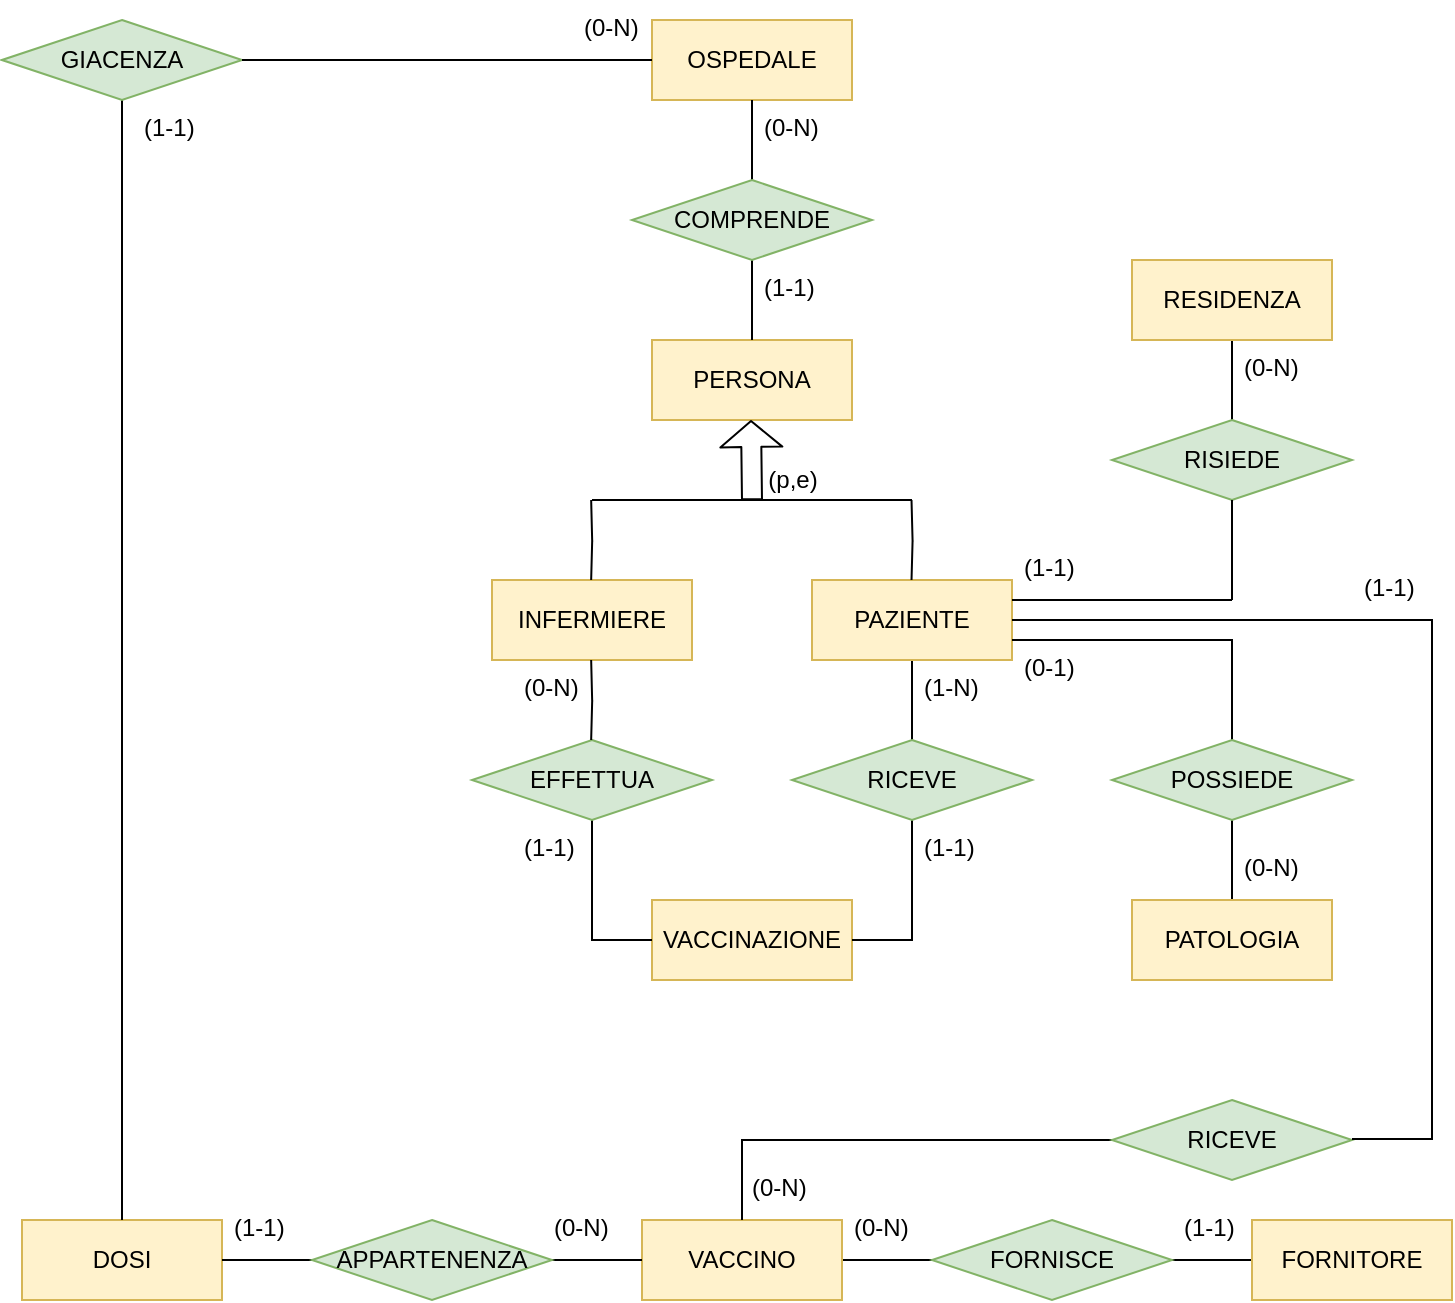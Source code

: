 <mxfile version="14.7.6" type="device"><diagram id="U0tkNivrWDy_nmq1g1j8" name="Page-1"><mxGraphModel dx="1038" dy="575" grid="1" gridSize="10" guides="1" tooltips="1" connect="1" arrows="1" fold="1" page="1" pageScale="1" pageWidth="827" pageHeight="1169" math="0" shadow="0"><root><mxCell id="0"/><mxCell id="1" parent="0"/><mxCell id="epcIARHPz9-0sS9dYTPx-20" value="PERSONA" style="whiteSpace=wrap;html=1;align=center;fillColor=#fff2cc;strokeColor=#d6b656;" parent="1" vertex="1"><mxGeometry x="350" y="190" width="100" height="40" as="geometry"/></mxCell><mxCell id="epcIARHPz9-0sS9dYTPx-21" value="&lt;font style=&quot;font-size: 12px&quot;&gt;OSPEDALE&lt;/font&gt;" style="whiteSpace=wrap;html=1;align=center;fontSize=9;fillColor=#fff2cc;strokeColor=#d6b656;" parent="1" vertex="1"><mxGeometry x="350" y="30" width="100" height="40" as="geometry"/></mxCell><mxCell id="epcIARHPz9-0sS9dYTPx-22" value="" style="shape=flexArrow;endArrow=classic;html=1;fontSize=9;endSize=4;" parent="1" edge="1"><mxGeometry width="50" height="50" relative="1" as="geometry"><mxPoint x="400" y="270" as="sourcePoint"/><mxPoint x="399.5" y="230" as="targetPoint"/></mxGeometry></mxCell><mxCell id="epcIARHPz9-0sS9dYTPx-23" value="" style="endArrow=none;html=1;fontSize=9;endSize=4;" parent="1" edge="1"><mxGeometry width="50" height="50" relative="1" as="geometry"><mxPoint x="320" y="270" as="sourcePoint"/><mxPoint x="480" y="270" as="targetPoint"/></mxGeometry></mxCell><mxCell id="epcIARHPz9-0sS9dYTPx-24" value="(p,e)" style="text;html=1;align=center;verticalAlign=middle;resizable=0;points=[];autosize=1;strokeColor=none;fontSize=12;" parent="1" vertex="1"><mxGeometry x="400" y="250" width="40" height="20" as="geometry"/></mxCell><mxCell id="epcIARHPz9-0sS9dYTPx-25" value="INFERMIERE" style="whiteSpace=wrap;html=1;align=center;fontSize=12;fillColor=#fff2cc;strokeColor=#d6b656;" parent="1" vertex="1"><mxGeometry x="270" y="310" width="100" height="40" as="geometry"/></mxCell><mxCell id="epcIARHPz9-0sS9dYTPx-26" style="edgeStyle=orthogonalEdgeStyle;rounded=0;orthogonalLoop=1;jettySize=auto;html=1;exitX=0.5;exitY=1;exitDx=0;exitDy=0;entryX=0.5;entryY=0;entryDx=0;entryDy=0;endArrow=none;endFill=0;" parent="1" source="epcIARHPz9-0sS9dYTPx-27" target="epcIARHPz9-0sS9dYTPx-35" edge="1"><mxGeometry relative="1" as="geometry"/></mxCell><mxCell id="epcIARHPz9-0sS9dYTPx-27" value="PAZIENTE" style="whiteSpace=wrap;html=1;align=center;fontSize=12;fillColor=#fff2cc;strokeColor=#d6b656;" parent="1" vertex="1"><mxGeometry x="430" y="310" width="100" height="40" as="geometry"/></mxCell><mxCell id="epcIARHPz9-0sS9dYTPx-28" style="edgeStyle=orthogonalEdgeStyle;rounded=0;orthogonalLoop=1;jettySize=auto;html=1;exitX=0.5;exitY=0;exitDx=0;exitDy=0;entryX=0.5;entryY=1;entryDx=0;entryDy=0;fontSize=9;startArrow=none;startFill=0;endArrow=none;endFill=0;endSize=4;" parent="1" source="epcIARHPz9-0sS9dYTPx-30" target="epcIARHPz9-0sS9dYTPx-21" edge="1"><mxGeometry relative="1" as="geometry"/></mxCell><mxCell id="epcIARHPz9-0sS9dYTPx-29" style="edgeStyle=orthogonalEdgeStyle;rounded=0;orthogonalLoop=1;jettySize=auto;html=1;exitX=0.5;exitY=1;exitDx=0;exitDy=0;entryX=0.5;entryY=0;entryDx=0;entryDy=0;fontSize=9;startArrow=none;startFill=0;endArrow=none;endFill=0;endSize=4;" parent="1" source="epcIARHPz9-0sS9dYTPx-30" target="epcIARHPz9-0sS9dYTPx-20" edge="1"><mxGeometry relative="1" as="geometry"/></mxCell><mxCell id="epcIARHPz9-0sS9dYTPx-30" value="&lt;span style=&quot;font-size: 12px&quot;&gt;COMPRENDE&lt;/span&gt;" style="shape=rhombus;perimeter=rhombusPerimeter;whiteSpace=wrap;html=1;align=center;fontSize=9;fillColor=#d5e8d4;strokeColor=#82b366;" parent="1" vertex="1"><mxGeometry x="340" y="110" width="120" height="40" as="geometry"/></mxCell><mxCell id="epcIARHPz9-0sS9dYTPx-31" value="VACCINAZIONE" style="whiteSpace=wrap;html=1;align=center;fillColor=#fff2cc;strokeColor=#d6b656;" parent="1" vertex="1"><mxGeometry x="350" y="470" width="100" height="40" as="geometry"/></mxCell><mxCell id="epcIARHPz9-0sS9dYTPx-32" style="edgeStyle=orthogonalEdgeStyle;rounded=0;orthogonalLoop=1;jettySize=auto;html=1;exitX=0.5;exitY=1;exitDx=0;exitDy=0;entryX=0;entryY=0.5;entryDx=0;entryDy=0;endArrow=none;endFill=0;" parent="1" source="epcIARHPz9-0sS9dYTPx-33" target="epcIARHPz9-0sS9dYTPx-31" edge="1"><mxGeometry relative="1" as="geometry"/></mxCell><mxCell id="epcIARHPz9-0sS9dYTPx-33" value="EFFETTUA" style="shape=rhombus;perimeter=rhombusPerimeter;whiteSpace=wrap;html=1;align=center;fillColor=#d5e8d4;strokeColor=#82b366;" parent="1" vertex="1"><mxGeometry x="260" y="390" width="120" height="40" as="geometry"/></mxCell><mxCell id="epcIARHPz9-0sS9dYTPx-34" style="edgeStyle=orthogonalEdgeStyle;rounded=0;orthogonalLoop=1;jettySize=auto;html=1;exitX=0.5;exitY=1;exitDx=0;exitDy=0;entryX=1;entryY=0.5;entryDx=0;entryDy=0;endArrow=none;endFill=0;" parent="1" source="epcIARHPz9-0sS9dYTPx-35" target="epcIARHPz9-0sS9dYTPx-31" edge="1"><mxGeometry relative="1" as="geometry"/></mxCell><mxCell id="epcIARHPz9-0sS9dYTPx-35" value="RICEVE" style="shape=rhombus;perimeter=rhombusPerimeter;whiteSpace=wrap;html=1;align=center;fillColor=#d5e8d4;strokeColor=#82b366;" parent="1" vertex="1"><mxGeometry x="420" y="390" width="120" height="40" as="geometry"/></mxCell><mxCell id="epcIARHPz9-0sS9dYTPx-36" style="edgeStyle=orthogonalEdgeStyle;rounded=0;orthogonalLoop=1;jettySize=auto;html=1;exitX=0.5;exitY=0;exitDx=0;exitDy=0;entryX=0.5;entryY=1;entryDx=0;entryDy=0;fontSize=9;startArrow=none;startFill=0;endArrow=none;endFill=0;endSize=4;" parent="1" edge="1"><mxGeometry relative="1" as="geometry"><mxPoint x="319.58" y="310" as="sourcePoint"/><mxPoint x="319.58" y="270" as="targetPoint"/></mxGeometry></mxCell><mxCell id="epcIARHPz9-0sS9dYTPx-37" style="edgeStyle=orthogonalEdgeStyle;rounded=0;orthogonalLoop=1;jettySize=auto;html=1;exitX=0.5;exitY=0;exitDx=0;exitDy=0;entryX=0.5;entryY=1;entryDx=0;entryDy=0;fontSize=9;startArrow=none;startFill=0;endArrow=none;endFill=0;endSize=4;" parent="1" edge="1"><mxGeometry relative="1" as="geometry"><mxPoint x="479.76" y="310" as="sourcePoint"/><mxPoint x="479.76" y="270" as="targetPoint"/></mxGeometry></mxCell><mxCell id="epcIARHPz9-0sS9dYTPx-38" style="edgeStyle=orthogonalEdgeStyle;rounded=0;orthogonalLoop=1;jettySize=auto;html=1;exitX=0.5;exitY=0;exitDx=0;exitDy=0;entryX=0.5;entryY=1;entryDx=0;entryDy=0;fontSize=9;startArrow=none;startFill=0;endArrow=none;endFill=0;endSize=4;" parent="1" edge="1"><mxGeometry relative="1" as="geometry"><mxPoint x="319.58" y="390" as="sourcePoint"/><mxPoint x="319.58" y="350" as="targetPoint"/></mxGeometry></mxCell><mxCell id="epcIARHPz9-0sS9dYTPx-41" value="" style="edgeStyle=orthogonalEdgeStyle;rounded=0;orthogonalLoop=1;jettySize=auto;html=1;endArrow=none;endFill=0;" parent="1" source="epcIARHPz9-0sS9dYTPx-42" target="epcIARHPz9-0sS9dYTPx-49" edge="1"><mxGeometry relative="1" as="geometry"/></mxCell><mxCell id="epcIARHPz9-0sS9dYTPx-42" value="&lt;font style=&quot;font-size: 12px&quot;&gt;VACCINO&lt;/font&gt;" style="whiteSpace=wrap;html=1;align=center;fontSize=9;fillColor=#fff2cc;strokeColor=#d6b656;" parent="1" vertex="1"><mxGeometry x="345" y="630" width="100" height="40" as="geometry"/></mxCell><mxCell id="epcIARHPz9-0sS9dYTPx-43" value="" style="edgeStyle=orthogonalEdgeStyle;rounded=0;orthogonalLoop=1;jettySize=auto;html=1;endArrow=none;endFill=0;" parent="1" source="epcIARHPz9-0sS9dYTPx-44" target="epcIARHPz9-0sS9dYTPx-49" edge="1"><mxGeometry relative="1" as="geometry"/></mxCell><mxCell id="epcIARHPz9-0sS9dYTPx-44" value="&lt;font style=&quot;font-size: 12px&quot;&gt;FORNITORE&lt;/font&gt;" style="whiteSpace=wrap;html=1;align=center;fontSize=9;fillColor=#fff2cc;strokeColor=#d6b656;" parent="1" vertex="1"><mxGeometry x="650" y="630" width="100" height="40" as="geometry"/></mxCell><mxCell id="epcIARHPz9-0sS9dYTPx-46" value="DOSI" style="whiteSpace=wrap;html=1;align=center;fillColor=#fff2cc;strokeColor=#d6b656;" parent="1" vertex="1"><mxGeometry x="35" y="630" width="100" height="40" as="geometry"/></mxCell><mxCell id="epcIARHPz9-0sS9dYTPx-47" value="" style="edgeStyle=orthogonalEdgeStyle;rounded=0;orthogonalLoop=1;jettySize=auto;html=1;endArrow=none;endFill=0;" parent="1" source="epcIARHPz9-0sS9dYTPx-48" target="epcIARHPz9-0sS9dYTPx-42" edge="1"><mxGeometry relative="1" as="geometry"><Array as="points"><mxPoint x="395" y="590"/></Array></mxGeometry></mxCell><mxCell id="epcIARHPz9-0sS9dYTPx-48" value="RICEVE" style="shape=rhombus;perimeter=rhombusPerimeter;whiteSpace=wrap;html=1;align=center;fillColor=#d5e8d4;strokeColor=#82b366;" parent="1" vertex="1"><mxGeometry x="580" y="570" width="120" height="40" as="geometry"/></mxCell><mxCell id="epcIARHPz9-0sS9dYTPx-49" value="FORNISCE" style="shape=rhombus;perimeter=rhombusPerimeter;whiteSpace=wrap;html=1;align=center;fillColor=#d5e8d4;strokeColor=#82b366;" parent="1" vertex="1"><mxGeometry x="490" y="630" width="120" height="40" as="geometry"/></mxCell><mxCell id="epcIARHPz9-0sS9dYTPx-50" value="" style="edgeStyle=orthogonalEdgeStyle;rounded=0;orthogonalLoop=1;jettySize=auto;html=1;endArrow=none;endFill=0;" parent="1" source="epcIARHPz9-0sS9dYTPx-52" target="epcIARHPz9-0sS9dYTPx-46" edge="1"><mxGeometry relative="1" as="geometry"/></mxCell><mxCell id="epcIARHPz9-0sS9dYTPx-51" value="" style="edgeStyle=orthogonalEdgeStyle;rounded=0;orthogonalLoop=1;jettySize=auto;html=1;endArrow=none;endFill=0;" parent="1" source="epcIARHPz9-0sS9dYTPx-52" target="epcIARHPz9-0sS9dYTPx-42" edge="1"><mxGeometry relative="1" as="geometry"/></mxCell><mxCell id="epcIARHPz9-0sS9dYTPx-52" value="APPARTENENZA" style="shape=rhombus;perimeter=rhombusPerimeter;whiteSpace=wrap;html=1;align=center;fillColor=#d5e8d4;strokeColor=#82b366;" parent="1" vertex="1"><mxGeometry x="180" y="630" width="120" height="40" as="geometry"/></mxCell><mxCell id="epcIARHPz9-0sS9dYTPx-54" value="" style="edgeStyle=orthogonalEdgeStyle;rounded=0;orthogonalLoop=1;jettySize=auto;html=1;endArrow=none;endFill=0;" parent="1" source="epcIARHPz9-0sS9dYTPx-55" target="epcIARHPz9-0sS9dYTPx-46" edge="1"><mxGeometry relative="1" as="geometry"/></mxCell><mxCell id="epcIARHPz9-0sS9dYTPx-55" value="GIACENZA" style="shape=rhombus;perimeter=rhombusPerimeter;whiteSpace=wrap;html=1;align=center;fillColor=#d5e8d4;strokeColor=#82b366;" parent="1" vertex="1"><mxGeometry x="25" y="30" width="120" height="40" as="geometry"/></mxCell><mxCell id="epcIARHPz9-0sS9dYTPx-56" value="" style="edgeStyle=orthogonalEdgeStyle;rounded=0;orthogonalLoop=1;jettySize=auto;html=1;endArrow=none;endFill=0;" parent="1" source="epcIARHPz9-0sS9dYTPx-58" target="epcIARHPz9-0sS9dYTPx-59" edge="1"><mxGeometry relative="1" as="geometry"/></mxCell><mxCell id="epcIARHPz9-0sS9dYTPx-57" value="" style="edgeStyle=orthogonalEdgeStyle;rounded=0;orthogonalLoop=1;jettySize=auto;html=1;endArrow=none;endFill=0;" parent="1" source="epcIARHPz9-0sS9dYTPx-58" edge="1"><mxGeometry relative="1" as="geometry"><Array as="points"><mxPoint x="640" y="340"/></Array><mxPoint x="530" y="340" as="targetPoint"/></mxGeometry></mxCell><mxCell id="epcIARHPz9-0sS9dYTPx-58" value="POSSIEDE" style="shape=rhombus;perimeter=rhombusPerimeter;whiteSpace=wrap;html=1;align=center;fillColor=#d5e8d4;strokeColor=#82b366;" parent="1" vertex="1"><mxGeometry x="580" y="390" width="120" height="40" as="geometry"/></mxCell><mxCell id="epcIARHPz9-0sS9dYTPx-59" value="PATOLOGIA" style="whiteSpace=wrap;html=1;align=center;fontSize=12;fillColor=#fff2cc;strokeColor=#d6b656;" parent="1" vertex="1"><mxGeometry x="590" y="470" width="100" height="40" as="geometry"/></mxCell><mxCell id="epcIARHPz9-0sS9dYTPx-60" value="" style="edgeStyle=orthogonalEdgeStyle;rounded=0;orthogonalLoop=1;jettySize=auto;html=1;endArrow=none;endFill=0;" parent="1" source="epcIARHPz9-0sS9dYTPx-61" target="epcIARHPz9-0sS9dYTPx-62" edge="1"><mxGeometry relative="1" as="geometry"/></mxCell><mxCell id="epcIARHPz9-0sS9dYTPx-61" value="RISIEDE" style="shape=rhombus;perimeter=rhombusPerimeter;whiteSpace=wrap;html=1;align=center;fillColor=#d5e8d4;strokeColor=#82b366;" parent="1" vertex="1"><mxGeometry x="580" y="230" width="120" height="40" as="geometry"/></mxCell><mxCell id="epcIARHPz9-0sS9dYTPx-62" value="RESIDENZA" style="whiteSpace=wrap;html=1;align=center;fontSize=12;fillColor=#fff2cc;strokeColor=#d6b656;" parent="1" vertex="1"><mxGeometry x="590" y="150" width="100" height="40" as="geometry"/></mxCell><mxCell id="epcIARHPz9-0sS9dYTPx-63" style="edgeStyle=orthogonalEdgeStyle;rounded=0;orthogonalLoop=1;jettySize=auto;html=1;fontSize=9;startArrow=none;startFill=0;endArrow=none;endFill=0;endSize=4;" parent="1" edge="1"><mxGeometry relative="1" as="geometry"><mxPoint x="640" y="320" as="sourcePoint"/><mxPoint x="640" y="270" as="targetPoint"/><Array as="points"><mxPoint x="640" y="300"/><mxPoint x="640" y="300"/></Array></mxGeometry></mxCell><mxCell id="epcIARHPz9-0sS9dYTPx-65" style="edgeStyle=orthogonalEdgeStyle;rounded=0;orthogonalLoop=1;jettySize=auto;html=1;fontSize=9;startArrow=none;startFill=0;endArrow=none;endFill=0;endSize=4;" parent="1" edge="1"><mxGeometry relative="1" as="geometry"><mxPoint x="530" y="320" as="sourcePoint"/><mxPoint x="640" y="320" as="targetPoint"/><Array as="points"><mxPoint x="580" y="320.0"/><mxPoint x="580" y="320.0"/></Array></mxGeometry></mxCell><mxCell id="aR7yQtH-bgw6nAGgH2H1-1" value="" style="endArrow=none;html=1;entryX=0;entryY=0.5;entryDx=0;entryDy=0;" parent="1" target="epcIARHPz9-0sS9dYTPx-21" edge="1"><mxGeometry width="50" height="50" relative="1" as="geometry"><mxPoint x="145" y="50" as="sourcePoint"/><mxPoint x="195" as="targetPoint"/></mxGeometry></mxCell><mxCell id="3xispVO7dt6U232kEzsG-1" value="(0-N)" style="text;strokeColor=none;fillColor=none;spacingLeft=4;spacingRight=4;overflow=hidden;rotatable=0;points=[[0,0.5],[1,0.5]];portConstraint=eastwest;fontSize=12;" parent="1" vertex="1"><mxGeometry x="310" y="20" width="40" height="30" as="geometry"/></mxCell><mxCell id="3xispVO7dt6U232kEzsG-2" value="(1-1)" style="text;strokeColor=none;fillColor=none;spacingLeft=4;spacingRight=4;overflow=hidden;rotatable=0;points=[[0,0.5],[1,0.5]];portConstraint=eastwest;fontSize=12;" parent="1" vertex="1"><mxGeometry x="90" y="70" width="40" height="30" as="geometry"/></mxCell><mxCell id="3xispVO7dt6U232kEzsG-3" value="(1-1)" style="text;strokeColor=none;fillColor=none;spacingLeft=4;spacingRight=4;overflow=hidden;rotatable=0;points=[[0,0.5],[1,0.5]];portConstraint=eastwest;fontSize=12;" parent="1" vertex="1"><mxGeometry x="135" y="620" width="40" height="30" as="geometry"/></mxCell><mxCell id="3xispVO7dt6U232kEzsG-4" value="(0-N)" style="text;strokeColor=none;fillColor=none;spacingLeft=4;spacingRight=4;overflow=hidden;rotatable=0;points=[[0,0.5],[1,0.5]];portConstraint=eastwest;fontSize=12;" parent="1" vertex="1"><mxGeometry x="295" y="620" width="40" height="30" as="geometry"/></mxCell><mxCell id="3xispVO7dt6U232kEzsG-5" value="(0-N)" style="text;strokeColor=none;fillColor=none;spacingLeft=4;spacingRight=4;overflow=hidden;rotatable=0;points=[[0,0.5],[1,0.5]];portConstraint=eastwest;fontSize=12;" parent="1" vertex="1"><mxGeometry x="394" y="600" width="40" height="30" as="geometry"/></mxCell><mxCell id="3xispVO7dt6U232kEzsG-6" value="(0-N)" style="text;strokeColor=none;fillColor=none;spacingLeft=4;spacingRight=4;overflow=hidden;rotatable=0;points=[[0,0.5],[1,0.5]];portConstraint=eastwest;fontSize=12;" parent="1" vertex="1"><mxGeometry x="445" y="620" width="40" height="30" as="geometry"/></mxCell><mxCell id="3xispVO7dt6U232kEzsG-8" value="(1-1)" style="text;strokeColor=none;fillColor=none;spacingLeft=4;spacingRight=4;overflow=hidden;rotatable=0;points=[[0,0.5],[1,0.5]];portConstraint=eastwest;fontSize=12;" parent="1" vertex="1"><mxGeometry x="700" y="300" width="40" height="30" as="geometry"/></mxCell><mxCell id="3xispVO7dt6U232kEzsG-9" value="(1-1)" style="text;strokeColor=none;fillColor=none;spacingLeft=4;spacingRight=4;overflow=hidden;rotatable=0;points=[[0,0.5],[1,0.5]];portConstraint=eastwest;fontSize=12;" parent="1" vertex="1"><mxGeometry x="610" y="620" width="40" height="30" as="geometry"/></mxCell><mxCell id="3xispVO7dt6U232kEzsG-10" value="(1-1)" style="text;strokeColor=none;fillColor=none;spacingLeft=4;spacingRight=4;overflow=hidden;rotatable=0;points=[[0,0.5],[1,0.5]];portConstraint=eastwest;fontSize=12;" parent="1" vertex="1"><mxGeometry x="400" y="150" width="40" height="30" as="geometry"/></mxCell><mxCell id="3xispVO7dt6U232kEzsG-11" value="(0-N)" style="text;strokeColor=none;fillColor=none;spacingLeft=4;spacingRight=4;overflow=hidden;rotatable=0;points=[[0,0.5],[1,0.5]];portConstraint=eastwest;fontSize=12;" parent="1" vertex="1"><mxGeometry x="400" y="70" width="40" height="30" as="geometry"/></mxCell><mxCell id="3xispVO7dt6U232kEzsG-12" value="(0-N)" style="text;strokeColor=none;fillColor=none;spacingLeft=4;spacingRight=4;overflow=hidden;rotatable=0;points=[[0,0.5],[1,0.5]];portConstraint=eastwest;fontSize=12;" parent="1" vertex="1"><mxGeometry x="280" y="350" width="40" height="30" as="geometry"/></mxCell><mxCell id="3xispVO7dt6U232kEzsG-13" value="(1-N)" style="text;strokeColor=none;fillColor=none;spacingLeft=4;spacingRight=4;overflow=hidden;rotatable=0;points=[[0,0.5],[1,0.5]];portConstraint=eastwest;fontSize=12;" parent="1" vertex="1"><mxGeometry x="480" y="350" width="40" height="30" as="geometry"/></mxCell><mxCell id="3xispVO7dt6U232kEzsG-14" value="(1-1)" style="text;strokeColor=none;fillColor=none;spacingLeft=4;spacingRight=4;overflow=hidden;rotatable=0;points=[[0,0.5],[1,0.5]];portConstraint=eastwest;fontSize=12;" parent="1" vertex="1"><mxGeometry x="280" y="430" width="40" height="30" as="geometry"/></mxCell><mxCell id="3xispVO7dt6U232kEzsG-15" value="(1-1)" style="text;strokeColor=none;fillColor=none;spacingLeft=4;spacingRight=4;overflow=hidden;rotatable=0;points=[[0,0.5],[1,0.5]];portConstraint=eastwest;fontSize=12;" parent="1" vertex="1"><mxGeometry x="480" y="430" width="40" height="30" as="geometry"/></mxCell><mxCell id="3xispVO7dt6U232kEzsG-16" value="(1-1)" style="text;strokeColor=none;fillColor=none;spacingLeft=4;spacingRight=4;overflow=hidden;rotatable=0;points=[[0,0.5],[1,0.5]];portConstraint=eastwest;fontSize=12;" parent="1" vertex="1"><mxGeometry x="530" y="290" width="40" height="30" as="geometry"/></mxCell><mxCell id="3xispVO7dt6U232kEzsG-17" value="(0-N)" style="text;strokeColor=none;fillColor=none;spacingLeft=4;spacingRight=4;overflow=hidden;rotatable=0;points=[[0,0.5],[1,0.5]];portConstraint=eastwest;fontSize=12;" parent="1" vertex="1"><mxGeometry x="640" y="190" width="40" height="30" as="geometry"/></mxCell><mxCell id="3xispVO7dt6U232kEzsG-18" value="(0-N)" style="text;strokeColor=none;fillColor=none;spacingLeft=4;spacingRight=4;overflow=hidden;rotatable=0;points=[[0,0.5],[1,0.5]];portConstraint=eastwest;fontSize=12;" parent="1" vertex="1"><mxGeometry x="640" y="440" width="40" height="30" as="geometry"/></mxCell><mxCell id="3xispVO7dt6U232kEzsG-19" value="(0-1)" style="text;strokeColor=none;fillColor=none;spacingLeft=4;spacingRight=4;overflow=hidden;rotatable=0;points=[[0,0.5],[1,0.5]];portConstraint=eastwest;fontSize=12;" parent="1" vertex="1"><mxGeometry x="530" y="340" width="40" height="30" as="geometry"/></mxCell><mxCell id="d9kBuaCZFqD42aAGQs5d-3" value="" style="edgeStyle=orthogonalEdgeStyle;rounded=0;orthogonalLoop=1;jettySize=auto;html=1;endArrow=none;endFill=0;" edge="1" parent="1"><mxGeometry relative="1" as="geometry"><Array as="points"><mxPoint x="740" y="380"/><mxPoint x="740" y="330"/></Array><mxPoint x="530" y="330" as="targetPoint"/><mxPoint x="740" y="590" as="sourcePoint"/></mxGeometry></mxCell><mxCell id="d9kBuaCZFqD42aAGQs5d-4" value="" style="endArrow=none;html=1;" edge="1" parent="1"><mxGeometry width="50" height="50" relative="1" as="geometry"><mxPoint x="700" y="589.5" as="sourcePoint"/><mxPoint x="740" y="589.5" as="targetPoint"/></mxGeometry></mxCell></root></mxGraphModel></diagram></mxfile>